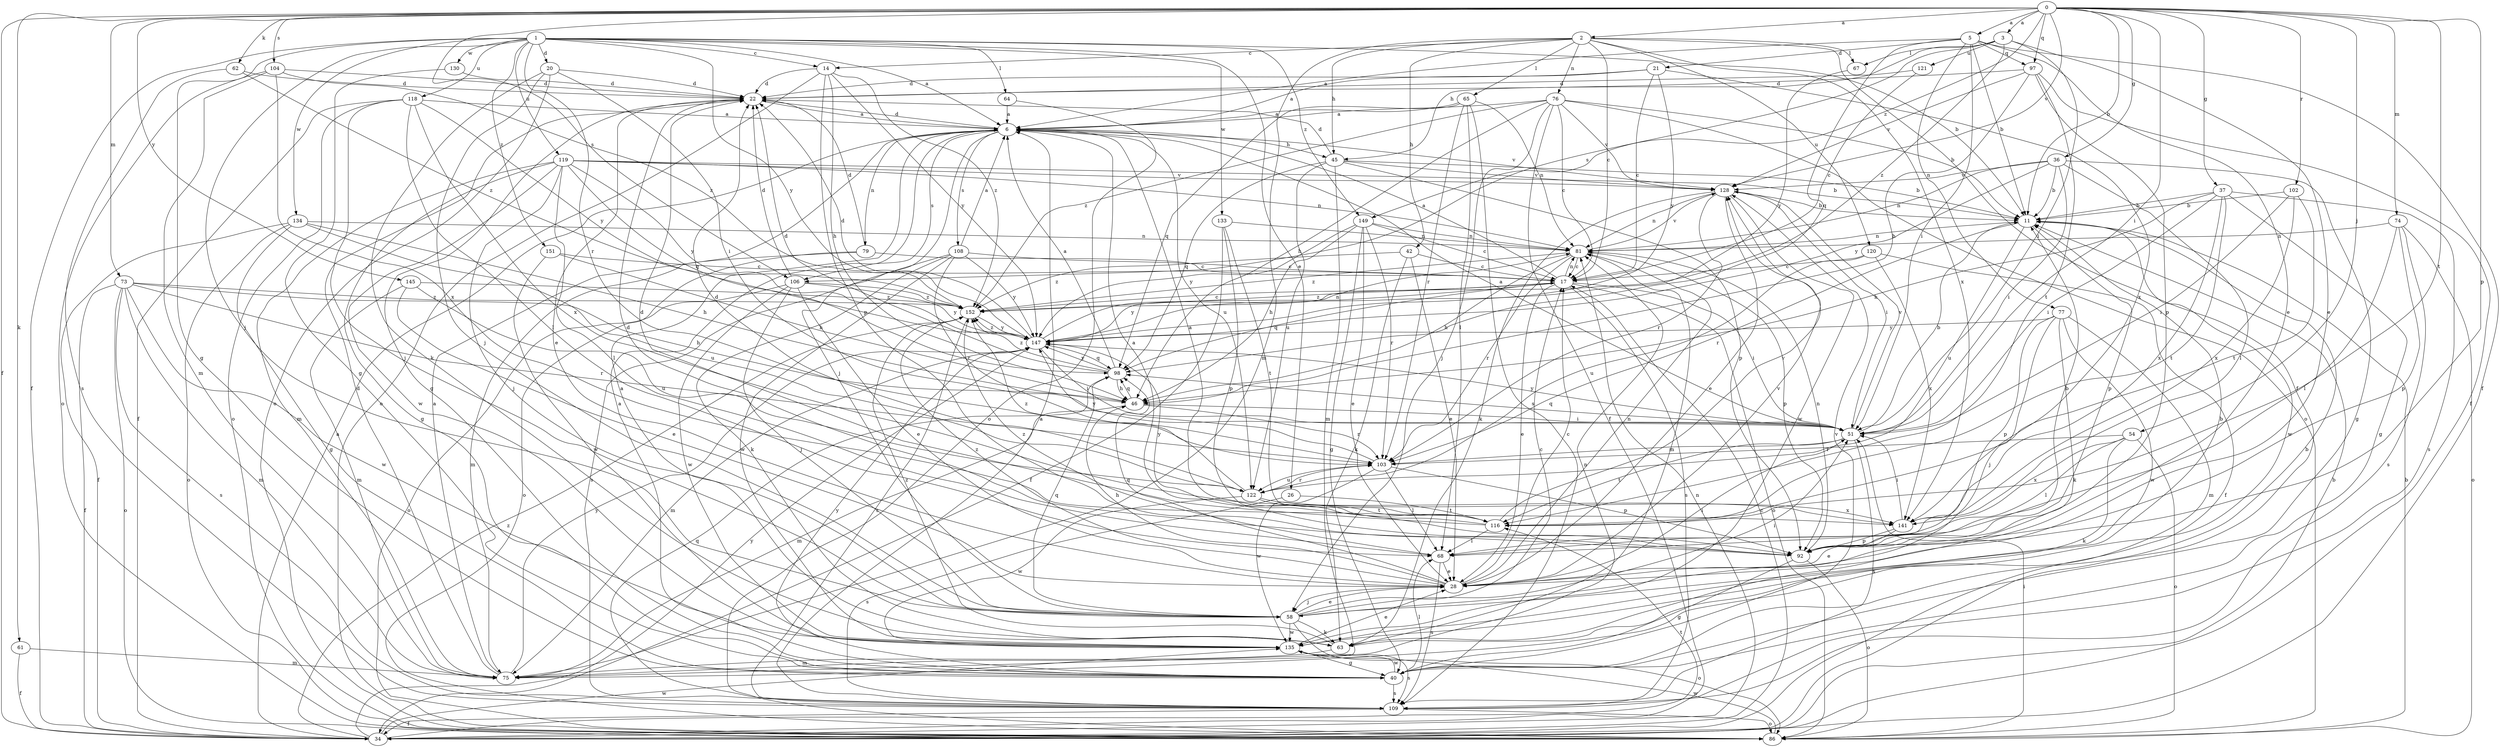 strict digraph  {
0;
1;
2;
3;
5;
6;
11;
14;
17;
20;
21;
22;
26;
28;
34;
36;
37;
40;
42;
45;
46;
51;
54;
58;
61;
62;
63;
64;
65;
67;
68;
73;
74;
75;
76;
77;
79;
81;
86;
92;
97;
98;
102;
103;
104;
106;
108;
109;
116;
118;
119;
120;
121;
122;
128;
130;
133;
134;
135;
141;
145;
147;
149;
151;
152;
0 -> 2  [label=a];
0 -> 3  [label=a];
0 -> 5  [label=a];
0 -> 11  [label=b];
0 -> 34  [label=f];
0 -> 36  [label=g];
0 -> 37  [label=g];
0 -> 51  [label=i];
0 -> 54  [label=j];
0 -> 61  [label=k];
0 -> 62  [label=k];
0 -> 73  [label=m];
0 -> 74  [label=m];
0 -> 92  [label=p];
0 -> 97  [label=q];
0 -> 102  [label=r];
0 -> 104  [label=s];
0 -> 106  [label=s];
0 -> 116  [label=t];
0 -> 128  [label=v];
0 -> 145  [label=y];
0 -> 149  [label=z];
1 -> 6  [label=a];
1 -> 11  [label=b];
1 -> 14  [label=c];
1 -> 20  [label=d];
1 -> 26  [label=e];
1 -> 34  [label=f];
1 -> 40  [label=g];
1 -> 58  [label=j];
1 -> 64  [label=l];
1 -> 103  [label=r];
1 -> 118  [label=u];
1 -> 119  [label=u];
1 -> 130  [label=w];
1 -> 133  [label=w];
1 -> 134  [label=w];
1 -> 147  [label=y];
1 -> 149  [label=z];
1 -> 151  [label=z];
2 -> 14  [label=c];
2 -> 17  [label=c];
2 -> 34  [label=f];
2 -> 42  [label=h];
2 -> 45  [label=h];
2 -> 65  [label=l];
2 -> 67  [label=l];
2 -> 75  [label=m];
2 -> 76  [label=n];
2 -> 120  [label=u];
2 -> 141  [label=x];
3 -> 28  [label=e];
3 -> 45  [label=h];
3 -> 51  [label=i];
3 -> 67  [label=l];
3 -> 106  [label=s];
3 -> 121  [label=u];
3 -> 152  [label=z];
5 -> 6  [label=a];
5 -> 11  [label=b];
5 -> 21  [label=d];
5 -> 28  [label=e];
5 -> 34  [label=f];
5 -> 51  [label=i];
5 -> 77  [label=n];
5 -> 97  [label=q];
5 -> 98  [label=q];
6 -> 22  [label=d];
6 -> 45  [label=h];
6 -> 58  [label=j];
6 -> 79  [label=n];
6 -> 106  [label=s];
6 -> 108  [label=s];
6 -> 122  [label=u];
6 -> 128  [label=v];
11 -> 81  [label=n];
11 -> 92  [label=p];
11 -> 103  [label=r];
11 -> 122  [label=u];
11 -> 135  [label=w];
14 -> 22  [label=d];
14 -> 46  [label=h];
14 -> 86  [label=o];
14 -> 92  [label=p];
14 -> 147  [label=y];
14 -> 152  [label=z];
17 -> 6  [label=a];
17 -> 28  [label=e];
17 -> 51  [label=i];
17 -> 81  [label=n];
17 -> 86  [label=o];
17 -> 98  [label=q];
17 -> 109  [label=s];
17 -> 147  [label=y];
17 -> 152  [label=z];
20 -> 22  [label=d];
20 -> 51  [label=i];
20 -> 58  [label=j];
20 -> 63  [label=k];
20 -> 86  [label=o];
21 -> 6  [label=a];
21 -> 17  [label=c];
21 -> 22  [label=d];
21 -> 141  [label=x];
21 -> 147  [label=y];
22 -> 6  [label=a];
22 -> 28  [label=e];
22 -> 40  [label=g];
26 -> 109  [label=s];
26 -> 116  [label=t];
28 -> 17  [label=c];
28 -> 46  [label=h];
28 -> 51  [label=i];
28 -> 58  [label=j];
28 -> 81  [label=n];
28 -> 98  [label=q];
28 -> 128  [label=v];
28 -> 152  [label=z];
34 -> 6  [label=a];
34 -> 11  [label=b];
34 -> 17  [label=c];
34 -> 81  [label=n];
34 -> 116  [label=t];
34 -> 135  [label=w];
34 -> 147  [label=y];
34 -> 152  [label=z];
36 -> 11  [label=b];
36 -> 40  [label=g];
36 -> 51  [label=i];
36 -> 68  [label=l];
36 -> 81  [label=n];
36 -> 128  [label=v];
36 -> 147  [label=y];
37 -> 11  [label=b];
37 -> 40  [label=g];
37 -> 46  [label=h];
37 -> 51  [label=i];
37 -> 109  [label=s];
37 -> 116  [label=t];
37 -> 141  [label=x];
40 -> 6  [label=a];
40 -> 11  [label=b];
40 -> 68  [label=l];
40 -> 109  [label=s];
40 -> 128  [label=v];
40 -> 135  [label=w];
40 -> 147  [label=y];
42 -> 17  [label=c];
42 -> 28  [label=e];
42 -> 63  [label=k];
42 -> 152  [label=z];
45 -> 11  [label=b];
45 -> 22  [label=d];
45 -> 75  [label=m];
45 -> 92  [label=p];
45 -> 98  [label=q];
45 -> 122  [label=u];
45 -> 128  [label=v];
46 -> 51  [label=i];
46 -> 75  [label=m];
46 -> 98  [label=q];
46 -> 103  [label=r];
51 -> 6  [label=a];
51 -> 11  [label=b];
51 -> 98  [label=q];
51 -> 103  [label=r];
51 -> 109  [label=s];
51 -> 116  [label=t];
51 -> 128  [label=v];
51 -> 147  [label=y];
54 -> 63  [label=k];
54 -> 68  [label=l];
54 -> 86  [label=o];
54 -> 103  [label=r];
54 -> 141  [label=x];
58 -> 11  [label=b];
58 -> 17  [label=c];
58 -> 28  [label=e];
58 -> 51  [label=i];
58 -> 63  [label=k];
58 -> 86  [label=o];
58 -> 98  [label=q];
58 -> 135  [label=w];
61 -> 34  [label=f];
61 -> 75  [label=m];
62 -> 22  [label=d];
62 -> 109  [label=s];
62 -> 152  [label=z];
63 -> 6  [label=a];
63 -> 75  [label=m];
63 -> 81  [label=n];
63 -> 152  [label=z];
64 -> 6  [label=a];
64 -> 86  [label=o];
65 -> 6  [label=a];
65 -> 68  [label=l];
65 -> 81  [label=n];
65 -> 98  [label=q];
65 -> 103  [label=r];
65 -> 109  [label=s];
67 -> 147  [label=y];
68 -> 28  [label=e];
68 -> 109  [label=s];
68 -> 152  [label=z];
73 -> 34  [label=f];
73 -> 46  [label=h];
73 -> 75  [label=m];
73 -> 86  [label=o];
73 -> 103  [label=r];
73 -> 109  [label=s];
73 -> 135  [label=w];
73 -> 152  [label=z];
74 -> 68  [label=l];
74 -> 81  [label=n];
74 -> 86  [label=o];
74 -> 92  [label=p];
74 -> 109  [label=s];
75 -> 6  [label=a];
75 -> 22  [label=d];
75 -> 81  [label=n];
75 -> 147  [label=y];
76 -> 6  [label=a];
76 -> 11  [label=b];
76 -> 17  [label=c];
76 -> 34  [label=f];
76 -> 46  [label=h];
76 -> 58  [label=j];
76 -> 86  [label=o];
76 -> 128  [label=v];
76 -> 152  [label=z];
77 -> 58  [label=j];
77 -> 63  [label=k];
77 -> 75  [label=m];
77 -> 92  [label=p];
77 -> 135  [label=w];
77 -> 147  [label=y];
79 -> 17  [label=c];
79 -> 22  [label=d];
79 -> 75  [label=m];
79 -> 86  [label=o];
81 -> 17  [label=c];
81 -> 46  [label=h];
81 -> 92  [label=p];
81 -> 103  [label=r];
81 -> 128  [label=v];
81 -> 152  [label=z];
86 -> 11  [label=b];
86 -> 51  [label=i];
86 -> 135  [label=w];
92 -> 6  [label=a];
92 -> 11  [label=b];
92 -> 22  [label=d];
92 -> 40  [label=g];
92 -> 81  [label=n];
92 -> 86  [label=o];
97 -> 22  [label=d];
97 -> 34  [label=f];
97 -> 46  [label=h];
97 -> 92  [label=p];
97 -> 116  [label=t];
97 -> 128  [label=v];
98 -> 6  [label=a];
98 -> 22  [label=d];
98 -> 46  [label=h];
98 -> 147  [label=y];
98 -> 152  [label=z];
102 -> 11  [label=b];
102 -> 51  [label=i];
102 -> 116  [label=t];
102 -> 141  [label=x];
103 -> 68  [label=l];
103 -> 92  [label=p];
103 -> 122  [label=u];
103 -> 135  [label=w];
103 -> 147  [label=y];
104 -> 22  [label=d];
104 -> 75  [label=m];
104 -> 86  [label=o];
104 -> 141  [label=x];
104 -> 152  [label=z];
106 -> 22  [label=d];
106 -> 28  [label=e];
106 -> 58  [label=j];
106 -> 86  [label=o];
106 -> 135  [label=w];
106 -> 147  [label=y];
106 -> 152  [label=z];
108 -> 6  [label=a];
108 -> 17  [label=c];
108 -> 63  [label=k];
108 -> 103  [label=r];
108 -> 109  [label=s];
108 -> 135  [label=w];
108 -> 147  [label=y];
109 -> 6  [label=a];
109 -> 34  [label=f];
109 -> 86  [label=o];
109 -> 98  [label=q];
116 -> 6  [label=a];
116 -> 22  [label=d];
116 -> 68  [label=l];
116 -> 128  [label=v];
116 -> 147  [label=y];
118 -> 6  [label=a];
118 -> 34  [label=f];
118 -> 58  [label=j];
118 -> 68  [label=l];
118 -> 86  [label=o];
118 -> 141  [label=x];
118 -> 147  [label=y];
119 -> 11  [label=b];
119 -> 40  [label=g];
119 -> 58  [label=j];
119 -> 68  [label=l];
119 -> 75  [label=m];
119 -> 81  [label=n];
119 -> 98  [label=q];
119 -> 128  [label=v];
119 -> 135  [label=w];
119 -> 147  [label=y];
120 -> 17  [label=c];
120 -> 34  [label=f];
120 -> 122  [label=u];
120 -> 141  [label=x];
121 -> 17  [label=c];
121 -> 22  [label=d];
122 -> 22  [label=d];
122 -> 103  [label=r];
122 -> 116  [label=t];
122 -> 135  [label=w];
122 -> 141  [label=x];
122 -> 152  [label=z];
128 -> 11  [label=b];
128 -> 28  [label=e];
128 -> 51  [label=i];
128 -> 63  [label=k];
128 -> 81  [label=n];
128 -> 103  [label=r];
128 -> 135  [label=w];
130 -> 22  [label=d];
130 -> 40  [label=g];
133 -> 34  [label=f];
133 -> 81  [label=n];
133 -> 92  [label=p];
133 -> 116  [label=t];
134 -> 34  [label=f];
134 -> 40  [label=g];
134 -> 46  [label=h];
134 -> 81  [label=n];
134 -> 86  [label=o];
134 -> 122  [label=u];
135 -> 28  [label=e];
135 -> 40  [label=g];
135 -> 109  [label=s];
141 -> 28  [label=e];
141 -> 51  [label=i];
141 -> 92  [label=p];
145 -> 28  [label=e];
145 -> 75  [label=m];
145 -> 122  [label=u];
145 -> 152  [label=z];
147 -> 22  [label=d];
147 -> 51  [label=i];
147 -> 75  [label=m];
147 -> 81  [label=n];
147 -> 98  [label=q];
147 -> 152  [label=z];
149 -> 17  [label=c];
149 -> 28  [label=e];
149 -> 40  [label=g];
149 -> 46  [label=h];
149 -> 81  [label=n];
149 -> 103  [label=r];
149 -> 147  [label=y];
151 -> 17  [label=c];
151 -> 46  [label=h];
151 -> 135  [label=w];
152 -> 17  [label=c];
152 -> 109  [label=s];
152 -> 147  [label=y];
}
